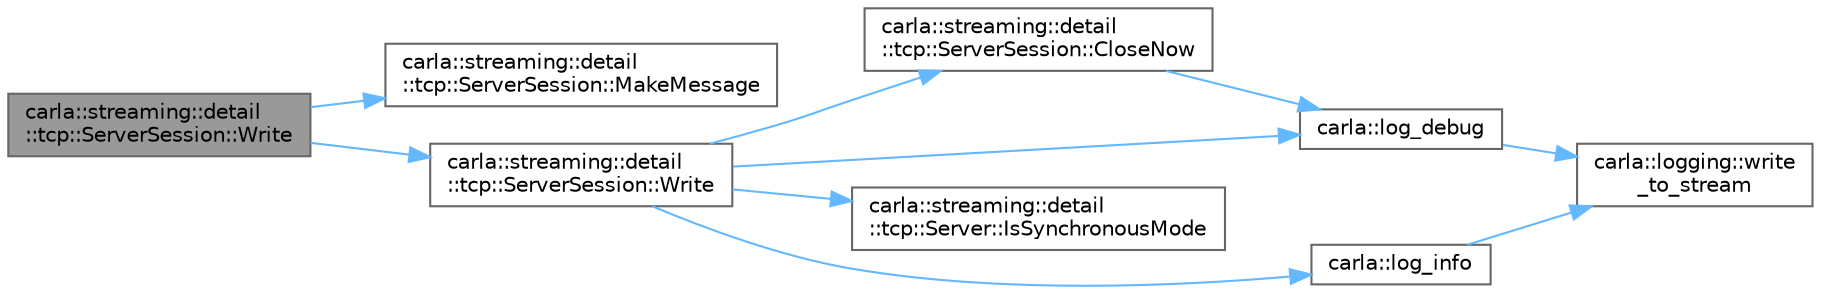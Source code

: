 digraph "carla::streaming::detail::tcp::ServerSession::Write"
{
 // INTERACTIVE_SVG=YES
 // LATEX_PDF_SIZE
  bgcolor="transparent";
  edge [fontname=Helvetica,fontsize=10,labelfontname=Helvetica,labelfontsize=10];
  node [fontname=Helvetica,fontsize=10,shape=box,height=0.2,width=0.4];
  rankdir="LR";
  Node1 [id="Node000001",label="carla::streaming::detail\l::tcp::ServerSession::Write",height=0.2,width=0.4,color="gray40", fillcolor="grey60", style="filled", fontcolor="black",tooltip="Writes some data to the socket."];
  Node1 -> Node2 [id="edge1_Node000001_Node000002",color="steelblue1",style="solid",tooltip=" "];
  Node2 [id="Node000002",label="carla::streaming::detail\l::tcp::ServerSession::MakeMessage",height=0.2,width=0.4,color="grey40", fillcolor="white", style="filled",URL="$d6/d51/classcarla_1_1streaming_1_1detail_1_1tcp_1_1ServerSession.html#a9e5740dd86e28168fa2c8dc1dd503aee",tooltip=" "];
  Node1 -> Node3 [id="edge2_Node000001_Node000003",color="steelblue1",style="solid",tooltip=" "];
  Node3 [id="Node000003",label="carla::streaming::detail\l::tcp::ServerSession::Write",height=0.2,width=0.4,color="grey40", fillcolor="white", style="filled",URL="$d6/d51/classcarla_1_1streaming_1_1detail_1_1tcp_1_1ServerSession.html#af5255361ee0fd1c54d54faf759f21da4",tooltip="Writes some data to the socket."];
  Node3 -> Node4 [id="edge3_Node000003_Node000004",color="steelblue1",style="solid",tooltip=" "];
  Node4 [id="Node000004",label="carla::streaming::detail\l::tcp::ServerSession::CloseNow",height=0.2,width=0.4,color="grey40", fillcolor="white", style="filled",URL="$d6/d51/classcarla_1_1streaming_1_1detail_1_1tcp_1_1ServerSession.html#a27baf23c0170b8129887425bc9bd75ff",tooltip=" "];
  Node4 -> Node5 [id="edge4_Node000004_Node000005",color="steelblue1",style="solid",tooltip=" "];
  Node5 [id="Node000005",label="carla::log_debug",height=0.2,width=0.4,color="grey40", fillcolor="white", style="filled",URL="$d9/d36/namespacecarla.html#afb6ca911605d1ec35bdf563de2814dba",tooltip=" "];
  Node5 -> Node6 [id="edge5_Node000005_Node000006",color="steelblue1",style="solid",tooltip=" "];
  Node6 [id="Node000006",label="carla::logging::write\l_to_stream",height=0.2,width=0.4,color="grey40", fillcolor="white", style="filled",URL="$d2/d8c/namespacecarla_1_1logging.html#a4193666236852fb6a6977299a31445d8",tooltip=" "];
  Node3 -> Node7 [id="edge6_Node000003_Node000007",color="steelblue1",style="solid",tooltip=" "];
  Node7 [id="Node000007",label="carla::streaming::detail\l::tcp::Server::IsSynchronousMode",height=0.2,width=0.4,color="grey40", fillcolor="white", style="filled",URL="$df/d4d/classcarla_1_1streaming_1_1detail_1_1tcp_1_1Server.html#a2aca3779a2fd91c285190586b556a633",tooltip=" "];
  Node3 -> Node5 [id="edge7_Node000003_Node000005",color="steelblue1",style="solid",tooltip=" "];
  Node3 -> Node8 [id="edge8_Node000003_Node000008",color="steelblue1",style="solid",tooltip=" "];
  Node8 [id="Node000008",label="carla::log_info",height=0.2,width=0.4,color="grey40", fillcolor="white", style="filled",URL="$d9/d36/namespacecarla.html#a7d4c773703bac6e1ed8379a090228612",tooltip=" "];
  Node8 -> Node6 [id="edge9_Node000008_Node000006",color="steelblue1",style="solid",tooltip=" "];
}
